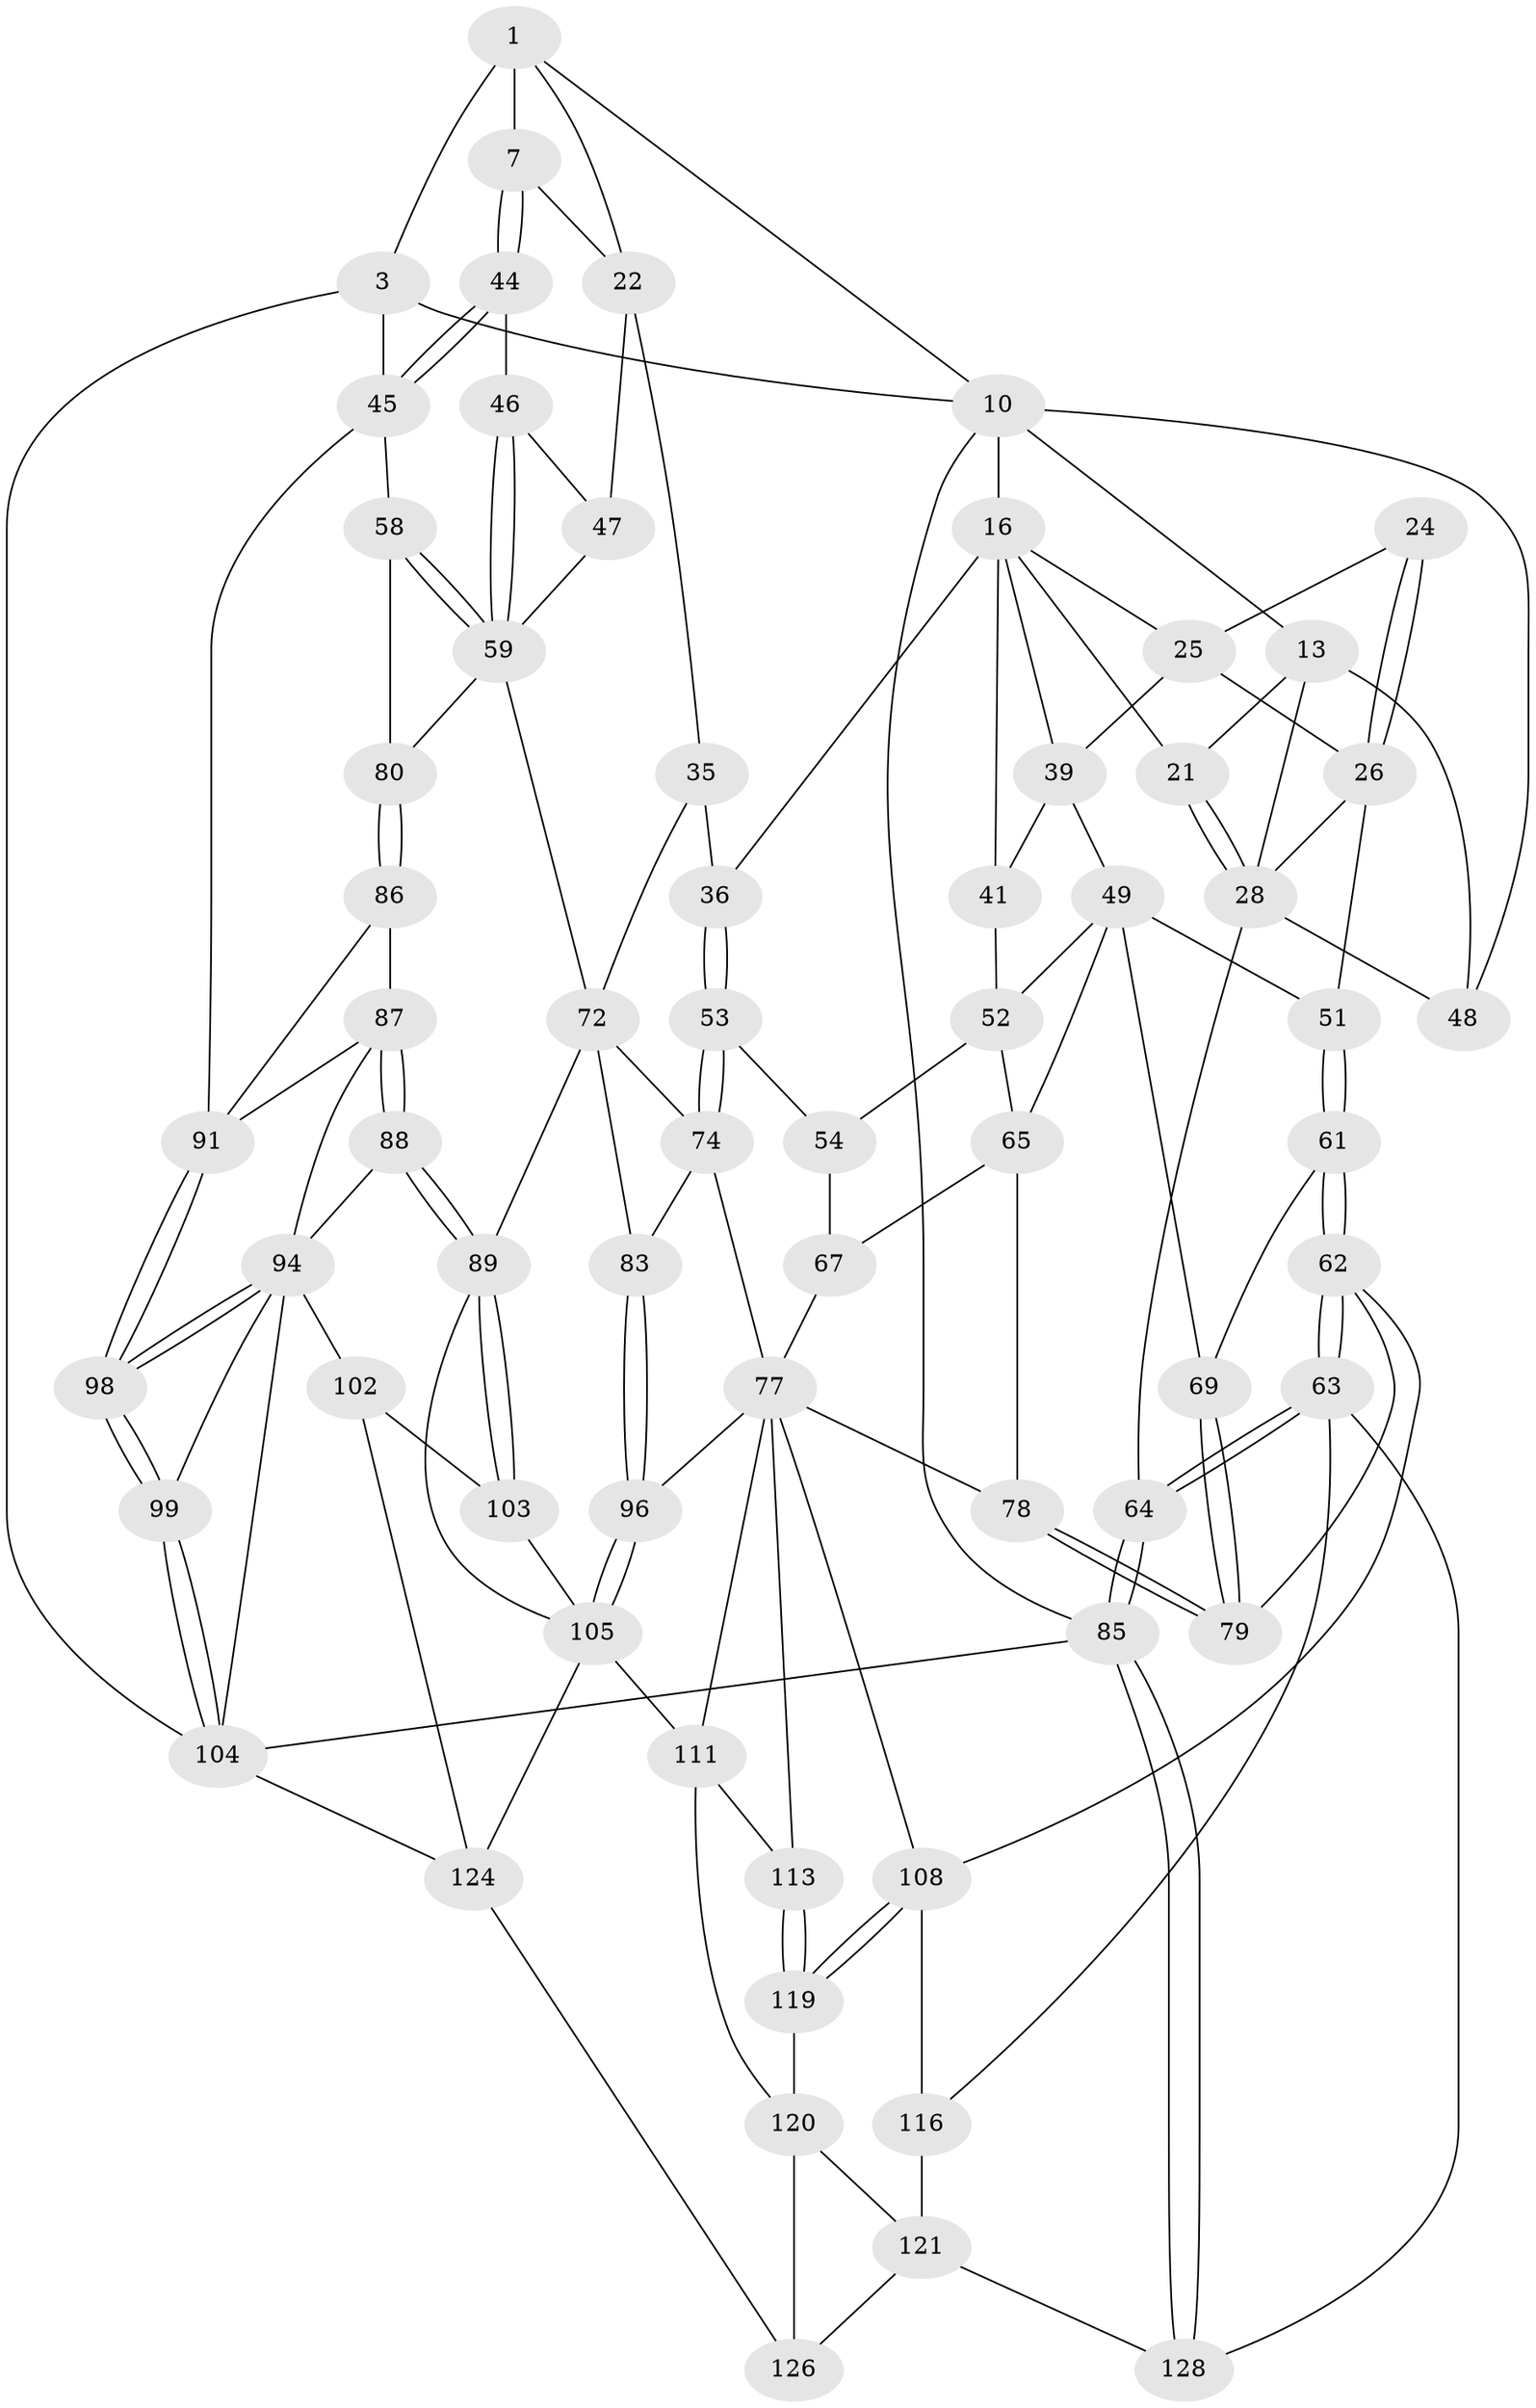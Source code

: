 // original degree distribution, {3: 0.030303030303030304, 4: 0.22727272727272727, 6: 0.24242424242424243, 5: 0.5}
// Generated by graph-tools (version 1.1) at 2025/17/03/09/25 04:17:22]
// undirected, 66 vertices, 150 edges
graph export_dot {
graph [start="1"]
  node [color=gray90,style=filled];
  1 [pos="+0.8658028768320678+0.034739672415160315",super="+2+5"];
  3 [pos="+1+0",super="+4+31"];
  7 [pos="+0.9212664163363277+0.14462659691065252",super="+8"];
  10 [pos="+0.27073429331517346+0",super="+15+11"];
  13 [pos="+0.1616331817429001+0.13394909190505394",super="+14+30"];
  16 [pos="+0.4856910343414333+0.008740276548695598",super="+17+37"];
  21 [pos="+0.23057925499622745+0.1180513914741477"];
  22 [pos="+0.6978128444203011+0.1326504937548312",super="+34"];
  24 [pos="+0.2533011463625493+0.14256642780100645"];
  25 [pos="+0.3125580149876395+0.19388864827255903",super="+40"];
  26 [pos="+0.25519805650593597+0.26736433371956453",super="+27"];
  28 [pos="+0.20126880308900685+0.311735529459353",super="+29"];
  35 [pos="+0.7289306280346171+0.3251210621900371"];
  36 [pos="+0.6880828077863184+0.3371900198993666"];
  39 [pos="+0.3861013714464808+0.25319918630019667",super="+42"];
  41 [pos="+0.4597745832056984+0.22513054807569152",super="+43"];
  44 [pos="+1+0.187842610699734"];
  45 [pos="+1+0.1636125332784604",super="+57"];
  46 [pos="+0.892856941325472+0.32891743365024967"];
  47 [pos="+0.7809438307861752+0.3413116673928139"];
  48 [pos="+0+0.1288664465570068"];
  49 [pos="+0.41069166159798376+0.3541165081370193",super="+50"];
  51 [pos="+0.20939467327651298+0.3178745848329393"];
  52 [pos="+0.41502284559001523+0.3554433292922093",super="+56"];
  53 [pos="+0.6371758828264953+0.4014963128870048"];
  54 [pos="+0.6005054167614745+0.41686097410364464",super="+55"];
  58 [pos="+1+0.5046746654812942"];
  59 [pos="+1+0.486373314682332",super="+70"];
  61 [pos="+0.1710114694965776+0.4174793566093467"];
  62 [pos="+0+0.6641024193789777",super="+81"];
  63 [pos="+0+0.6642802610121048",super="+118"];
  64 [pos="+0+0.6565666470341619"];
  65 [pos="+0.3848894315572373+0.5084186729076102",super="+68"];
  67 [pos="+0.4630486075943126+0.5561109417976461",super="+75"];
  69 [pos="+0.2516824932620825+0.5437549704469253"];
  72 [pos="+0.8014075318672631+0.6059932919944696",super="+73+82"];
  74 [pos="+0.658878449085759+0.4878425624384327",super="+76"];
  77 [pos="+0.547836407292385+0.6052825494363246",super="+84"];
  78 [pos="+0.40484697644123374+0.5989611297405298"];
  79 [pos="+0.21657602950674246+0.6895699190930087"];
  80 [pos="+0.8522955896687794+0.6121283091940585"];
  83 [pos="+0.6793593828760608+0.6746962709484791"];
  85 [pos="+0+1"];
  86 [pos="+0.8553973503737573+0.6168924850244099"];
  87 [pos="+0.8686574126006885+0.6517835198302123",super="+93"];
  88 [pos="+0.880750624482859+0.7325999337777782"];
  89 [pos="+0.8005233923353468+0.8286021525074412",super="+90"];
  91 [pos="+1+0.7090553048197519",super="+92"];
  94 [pos="+0.9121133512388582+0.7369414047003213",super="+95"];
  96 [pos="+0.5072890706947579+0.7905459078117916"];
  98 [pos="+1+0.7906896082777981"];
  99 [pos="+1+0.9392864526865493"];
  102 [pos="+0.8119575729455691+0.8430120030777146",super="+123"];
  103 [pos="+0.8010007105724127+0.8296907204963102"];
  104 [pos="+1+1",super="+130"];
  105 [pos="+0.5836659008563326+0.886529252433018",super="+114"];
  108 [pos="+0.20496732371430773+0.7225112050108371",super="+109"];
  111 [pos="+0.3863015504508731+0.9595510132828441",super="+115+112"];
  113 [pos="+0.3811440983488218+0.9476957134230951"];
  116 [pos="+0.11399594762844249+1",super="+117"];
  119 [pos="+0.21628619691108825+0.7611466689338579"];
  120 [pos="+0.23380284702398385+0.8693275596763121",super="+125"];
  121 [pos="+0.2120122855483418+0.9236124478243422",super="+127"];
  124 [pos="+0.6107519212968169+0.9906428803844624",super="+131"];
  126 [pos="+0.3370124228747945+1"];
  128 [pos="+0+1"];
  1 -- 3 [weight=2];
  1 -- 7 [weight=2];
  1 -- 22;
  1 -- 10;
  3 -- 104;
  3 -- 45;
  3 -- 10;
  7 -- 44;
  7 -- 44;
  7 -- 22 [weight=2];
  10 -- 16;
  10 -- 48;
  10 -- 85;
  10 -- 13 [weight=2];
  13 -- 21;
  13 -- 48;
  13 -- 28;
  16 -- 21;
  16 -- 39;
  16 -- 41 [weight=2];
  16 -- 25;
  16 -- 36;
  21 -- 28;
  21 -- 28;
  22 -- 35;
  22 -- 47;
  24 -- 25;
  24 -- 26;
  24 -- 26;
  25 -- 26;
  25 -- 39;
  26 -- 51;
  26 -- 28;
  28 -- 48;
  28 -- 64;
  35 -- 36;
  35 -- 72;
  36 -- 53;
  36 -- 53;
  39 -- 41;
  39 -- 49;
  41 -- 52;
  44 -- 45;
  44 -- 45;
  44 -- 46;
  45 -- 58;
  45 -- 91;
  46 -- 47;
  46 -- 59;
  46 -- 59;
  47 -- 59;
  49 -- 52;
  49 -- 65;
  49 -- 51;
  49 -- 69;
  51 -- 61;
  51 -- 61;
  52 -- 65;
  52 -- 54;
  53 -- 54;
  53 -- 74;
  53 -- 74;
  54 -- 67 [weight=2];
  58 -- 59;
  58 -- 59;
  58 -- 80;
  59 -- 72;
  59 -- 80;
  61 -- 62;
  61 -- 62;
  61 -- 69;
  62 -- 63;
  62 -- 63;
  62 -- 79;
  62 -- 108;
  63 -- 64;
  63 -- 64;
  63 -- 128;
  63 -- 116;
  64 -- 85;
  64 -- 85;
  65 -- 67;
  65 -- 78;
  67 -- 77;
  69 -- 79;
  69 -- 79;
  72 -- 74;
  72 -- 89;
  72 -- 83;
  74 -- 83;
  74 -- 77;
  77 -- 96;
  77 -- 113;
  77 -- 108;
  77 -- 78;
  77 -- 111 [weight=2];
  78 -- 79;
  78 -- 79;
  80 -- 86;
  80 -- 86;
  83 -- 96;
  83 -- 96;
  85 -- 128;
  85 -- 128;
  85 -- 104;
  86 -- 87;
  86 -- 91;
  87 -- 88;
  87 -- 88;
  87 -- 91;
  87 -- 94;
  88 -- 89;
  88 -- 89;
  88 -- 94;
  89 -- 103;
  89 -- 103;
  89 -- 105;
  91 -- 98;
  91 -- 98;
  94 -- 98;
  94 -- 98;
  94 -- 99;
  94 -- 102 [weight=2];
  94 -- 104;
  96 -- 105;
  96 -- 105;
  98 -- 99;
  98 -- 99;
  99 -- 104;
  99 -- 104;
  102 -- 103;
  102 -- 124;
  103 -- 105;
  104 -- 124;
  105 -- 124;
  105 -- 111;
  108 -- 119;
  108 -- 119;
  108 -- 116;
  111 -- 113;
  111 -- 120;
  113 -- 119;
  113 -- 119;
  116 -- 121 [weight=2];
  119 -- 120;
  120 -- 121;
  120 -- 126;
  121 -- 128;
  121 -- 126;
  124 -- 126;
}
